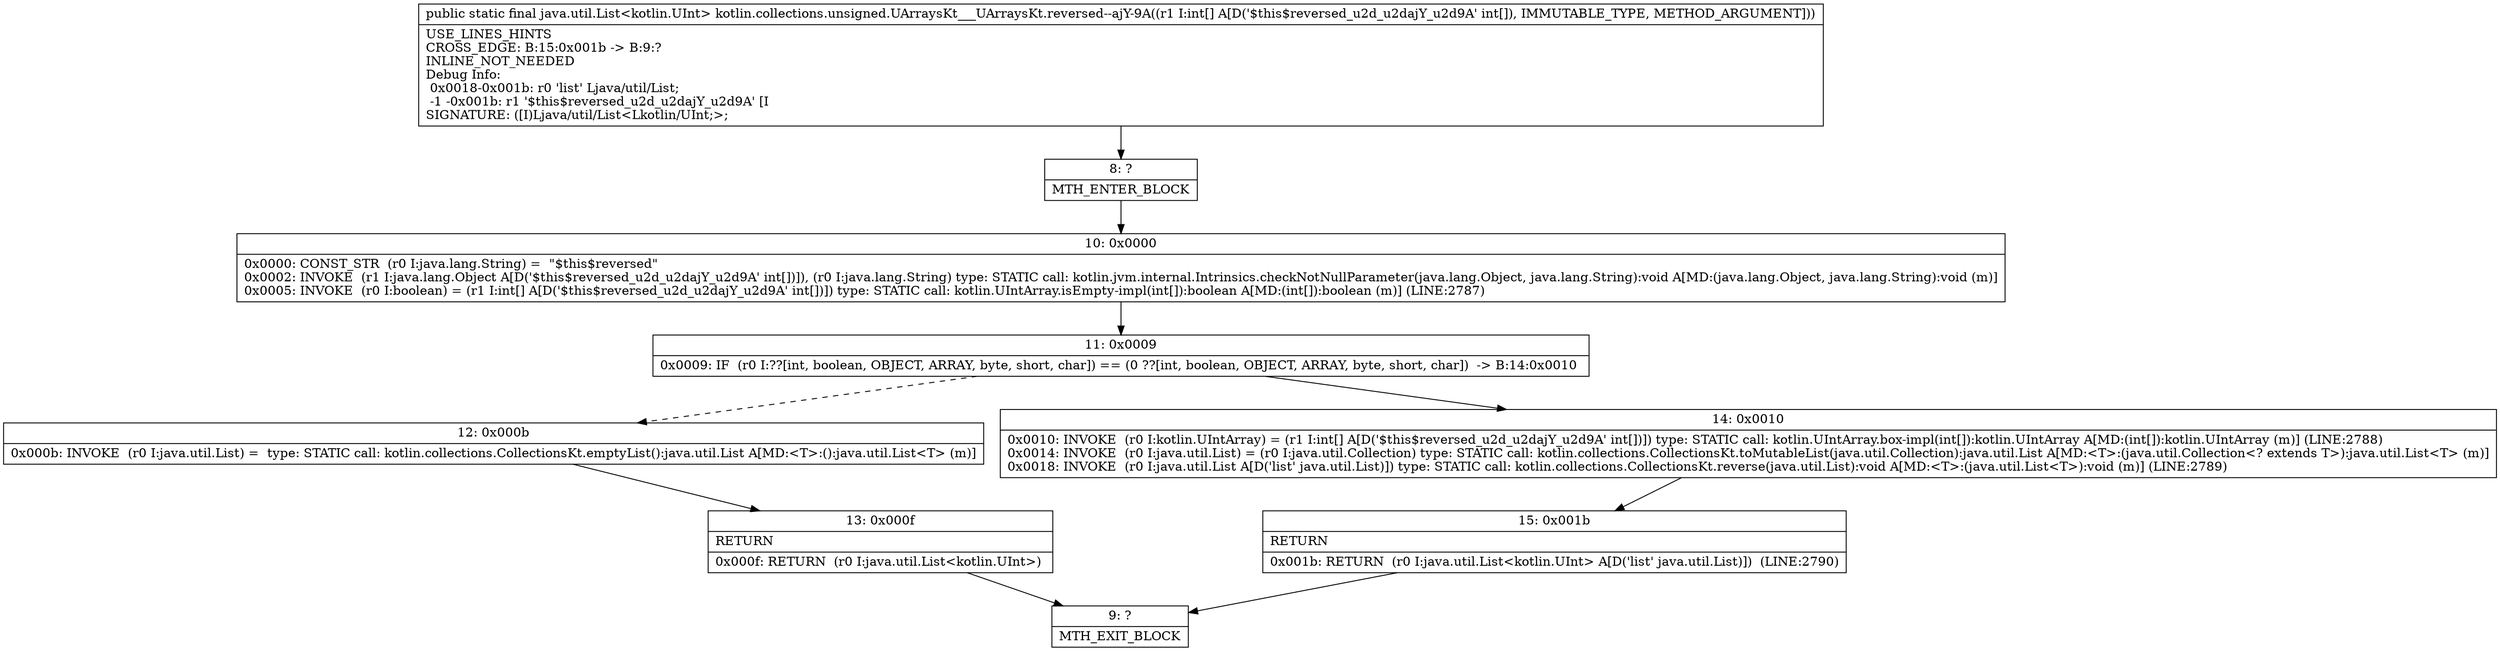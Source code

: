 digraph "CFG forkotlin.collections.unsigned.UArraysKt___UArraysKt.reversed\-\-ajY\-9A([I)Ljava\/util\/List;" {
Node_8 [shape=record,label="{8\:\ ?|MTH_ENTER_BLOCK\l}"];
Node_10 [shape=record,label="{10\:\ 0x0000|0x0000: CONST_STR  (r0 I:java.lang.String) =  \"$this$reversed\" \l0x0002: INVOKE  (r1 I:java.lang.Object A[D('$this$reversed_u2d_u2dajY_u2d9A' int[])]), (r0 I:java.lang.String) type: STATIC call: kotlin.jvm.internal.Intrinsics.checkNotNullParameter(java.lang.Object, java.lang.String):void A[MD:(java.lang.Object, java.lang.String):void (m)]\l0x0005: INVOKE  (r0 I:boolean) = (r1 I:int[] A[D('$this$reversed_u2d_u2dajY_u2d9A' int[])]) type: STATIC call: kotlin.UIntArray.isEmpty\-impl(int[]):boolean A[MD:(int[]):boolean (m)] (LINE:2787)\l}"];
Node_11 [shape=record,label="{11\:\ 0x0009|0x0009: IF  (r0 I:??[int, boolean, OBJECT, ARRAY, byte, short, char]) == (0 ??[int, boolean, OBJECT, ARRAY, byte, short, char])  \-\> B:14:0x0010 \l}"];
Node_12 [shape=record,label="{12\:\ 0x000b|0x000b: INVOKE  (r0 I:java.util.List) =  type: STATIC call: kotlin.collections.CollectionsKt.emptyList():java.util.List A[MD:\<T\>:():java.util.List\<T\> (m)]\l}"];
Node_13 [shape=record,label="{13\:\ 0x000f|RETURN\l|0x000f: RETURN  (r0 I:java.util.List\<kotlin.UInt\>) \l}"];
Node_9 [shape=record,label="{9\:\ ?|MTH_EXIT_BLOCK\l}"];
Node_14 [shape=record,label="{14\:\ 0x0010|0x0010: INVOKE  (r0 I:kotlin.UIntArray) = (r1 I:int[] A[D('$this$reversed_u2d_u2dajY_u2d9A' int[])]) type: STATIC call: kotlin.UIntArray.box\-impl(int[]):kotlin.UIntArray A[MD:(int[]):kotlin.UIntArray (m)] (LINE:2788)\l0x0014: INVOKE  (r0 I:java.util.List) = (r0 I:java.util.Collection) type: STATIC call: kotlin.collections.CollectionsKt.toMutableList(java.util.Collection):java.util.List A[MD:\<T\>:(java.util.Collection\<? extends T\>):java.util.List\<T\> (m)]\l0x0018: INVOKE  (r0 I:java.util.List A[D('list' java.util.List)]) type: STATIC call: kotlin.collections.CollectionsKt.reverse(java.util.List):void A[MD:\<T\>:(java.util.List\<T\>):void (m)] (LINE:2789)\l}"];
Node_15 [shape=record,label="{15\:\ 0x001b|RETURN\l|0x001b: RETURN  (r0 I:java.util.List\<kotlin.UInt\> A[D('list' java.util.List)])  (LINE:2790)\l}"];
MethodNode[shape=record,label="{public static final java.util.List\<kotlin.UInt\> kotlin.collections.unsigned.UArraysKt___UArraysKt.reversed\-\-ajY\-9A((r1 I:int[] A[D('$this$reversed_u2d_u2dajY_u2d9A' int[]), IMMUTABLE_TYPE, METHOD_ARGUMENT]))  | USE_LINES_HINTS\lCROSS_EDGE: B:15:0x001b \-\> B:9:?\lINLINE_NOT_NEEDED\lDebug Info:\l  0x0018\-0x001b: r0 'list' Ljava\/util\/List;\l  \-1 \-0x001b: r1 '$this$reversed_u2d_u2dajY_u2d9A' [I\lSIGNATURE: ([I)Ljava\/util\/List\<Lkotlin\/UInt;\>;\l}"];
MethodNode -> Node_8;Node_8 -> Node_10;
Node_10 -> Node_11;
Node_11 -> Node_12[style=dashed];
Node_11 -> Node_14;
Node_12 -> Node_13;
Node_13 -> Node_9;
Node_14 -> Node_15;
Node_15 -> Node_9;
}

